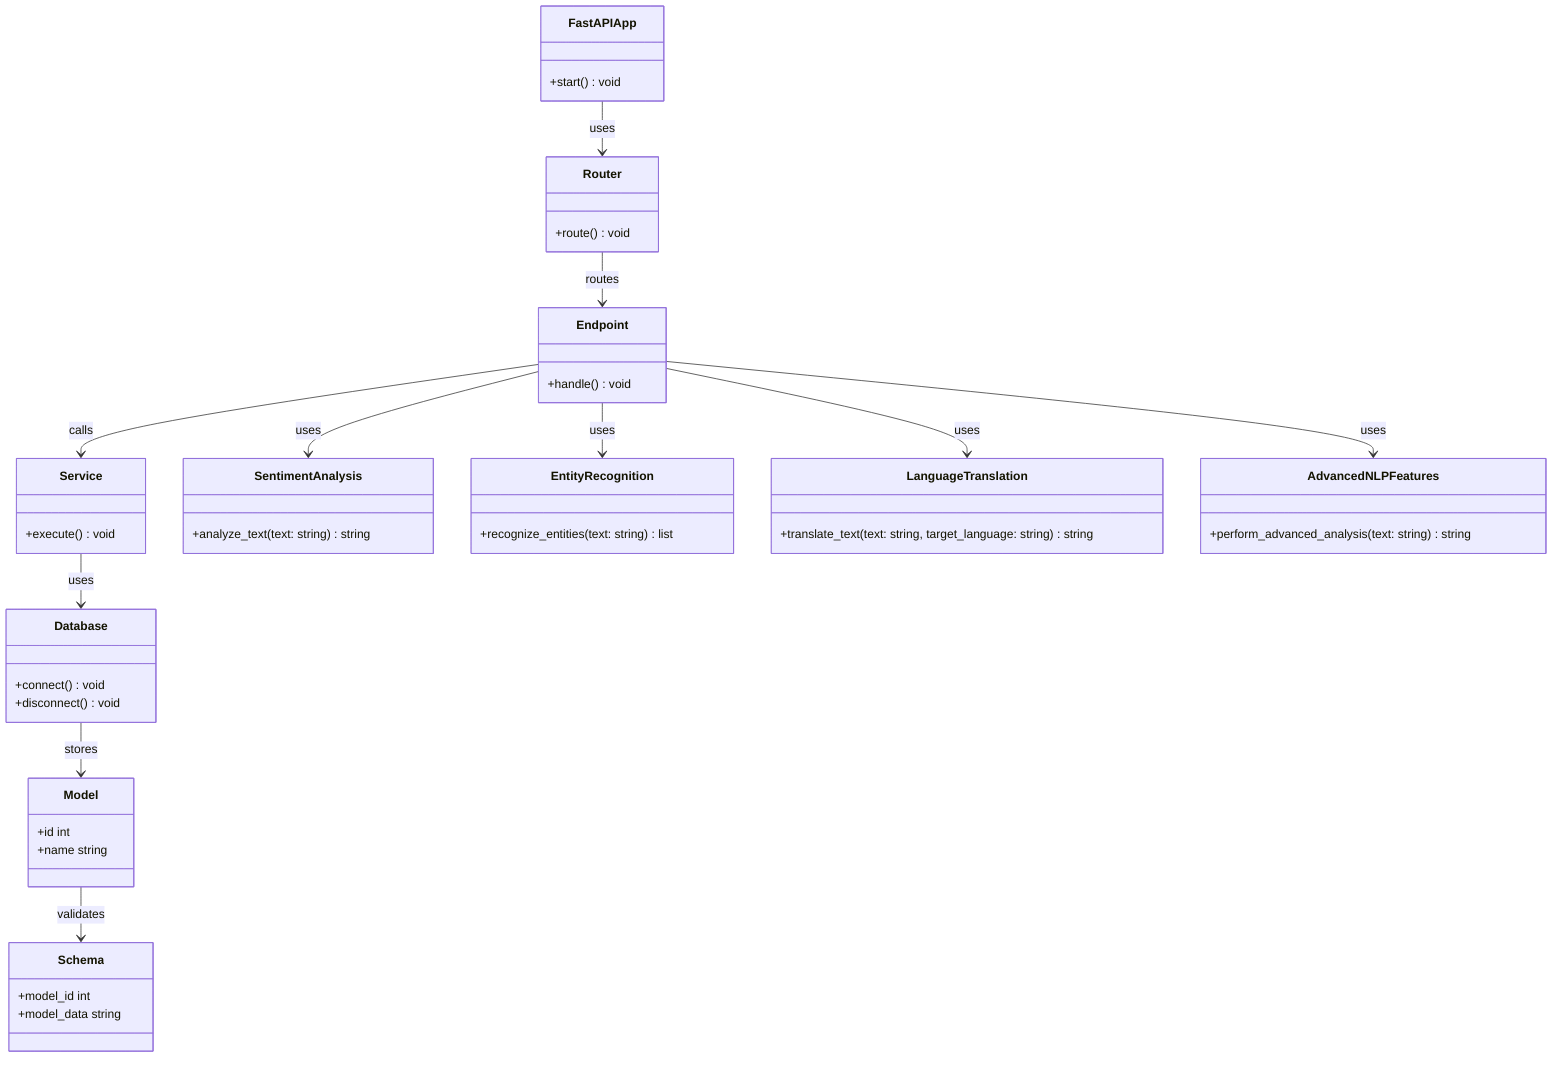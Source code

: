 classDiagram
    class FastAPIApp {
        +start() void
    }
    class Router {
        +route() void
    }
    class Endpoint {
        +handle() void
    }
    class Service {
        +execute() void
    }
    class Database {
        +connect() void
        +disconnect() void
    }
    class Model {
        +id int
        +name string
    }
    class Schema {
        +model_id int
        +model_data string
    }
    class SentimentAnalysis {
        +analyze_text(text: string) string
    }
    class EntityRecognition {
        +recognize_entities(text: string) list
    }
    class LanguageTranslation {
        +translate_text(text: string, target_language: string) string
    }
    class AdvancedNLPFeatures {
        +perform_advanced_analysis(text: string) string
    }
    FastAPIApp --> Router : uses
    Router --> Endpoint : routes
    Endpoint --> Service : calls
    Service --> Database : uses
    Database --> Model : stores
    Model --> Schema : validates
    Endpoint --> SentimentAnalysis : uses
    Endpoint --> EntityRecognition : uses
    Endpoint --> LanguageTranslation : uses
    Endpoint --> AdvancedNLPFeatures : uses